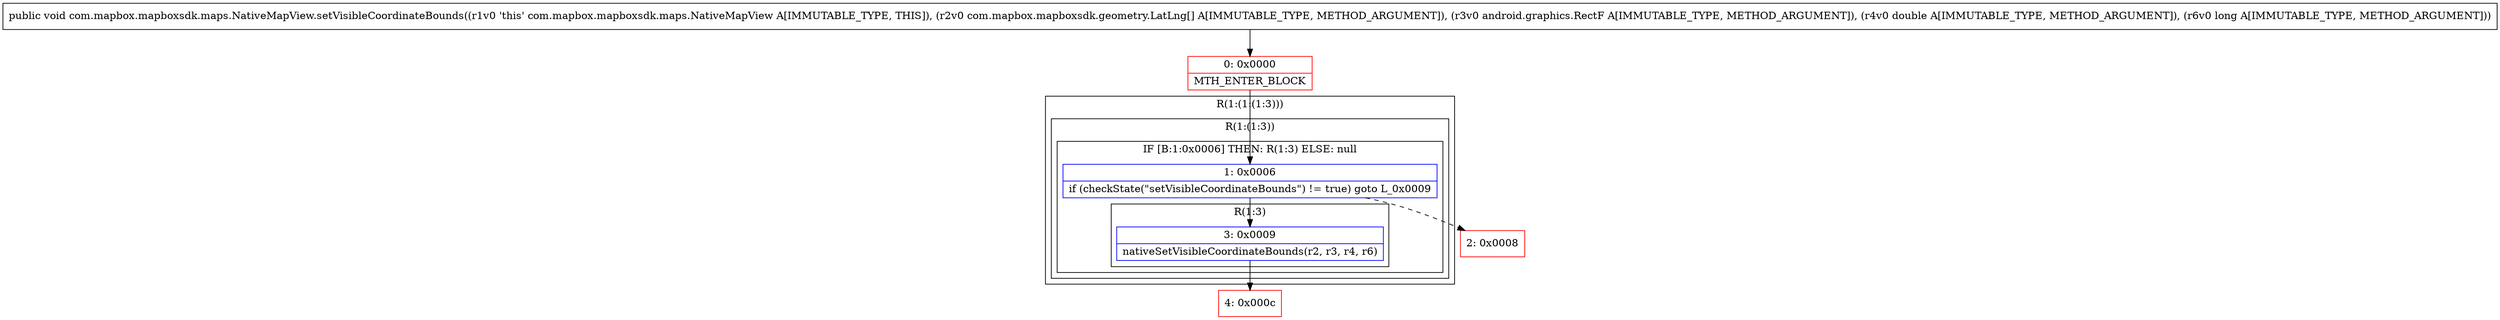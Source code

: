 digraph "CFG forcom.mapbox.mapboxsdk.maps.NativeMapView.setVisibleCoordinateBounds([Lcom\/mapbox\/mapboxsdk\/geometry\/LatLng;Landroid\/graphics\/RectF;DJ)V" {
subgraph cluster_Region_1795615061 {
label = "R(1:(1:(1:3)))";
node [shape=record,color=blue];
subgraph cluster_Region_117720687 {
label = "R(1:(1:3))";
node [shape=record,color=blue];
subgraph cluster_IfRegion_142856363 {
label = "IF [B:1:0x0006] THEN: R(1:3) ELSE: null";
node [shape=record,color=blue];
Node_1 [shape=record,label="{1\:\ 0x0006|if (checkState(\"setVisibleCoordinateBounds\") != true) goto L_0x0009\l}"];
subgraph cluster_Region_571109337 {
label = "R(1:3)";
node [shape=record,color=blue];
Node_3 [shape=record,label="{3\:\ 0x0009|nativeSetVisibleCoordinateBounds(r2, r3, r4, r6)\l}"];
}
}
}
}
Node_0 [shape=record,color=red,label="{0\:\ 0x0000|MTH_ENTER_BLOCK\l}"];
Node_2 [shape=record,color=red,label="{2\:\ 0x0008}"];
Node_4 [shape=record,color=red,label="{4\:\ 0x000c}"];
MethodNode[shape=record,label="{public void com.mapbox.mapboxsdk.maps.NativeMapView.setVisibleCoordinateBounds((r1v0 'this' com.mapbox.mapboxsdk.maps.NativeMapView A[IMMUTABLE_TYPE, THIS]), (r2v0 com.mapbox.mapboxsdk.geometry.LatLng[] A[IMMUTABLE_TYPE, METHOD_ARGUMENT]), (r3v0 android.graphics.RectF A[IMMUTABLE_TYPE, METHOD_ARGUMENT]), (r4v0 double A[IMMUTABLE_TYPE, METHOD_ARGUMENT]), (r6v0 long A[IMMUTABLE_TYPE, METHOD_ARGUMENT])) }"];
MethodNode -> Node_0;
Node_1 -> Node_2[style=dashed];
Node_1 -> Node_3;
Node_3 -> Node_4;
Node_0 -> Node_1;
}

